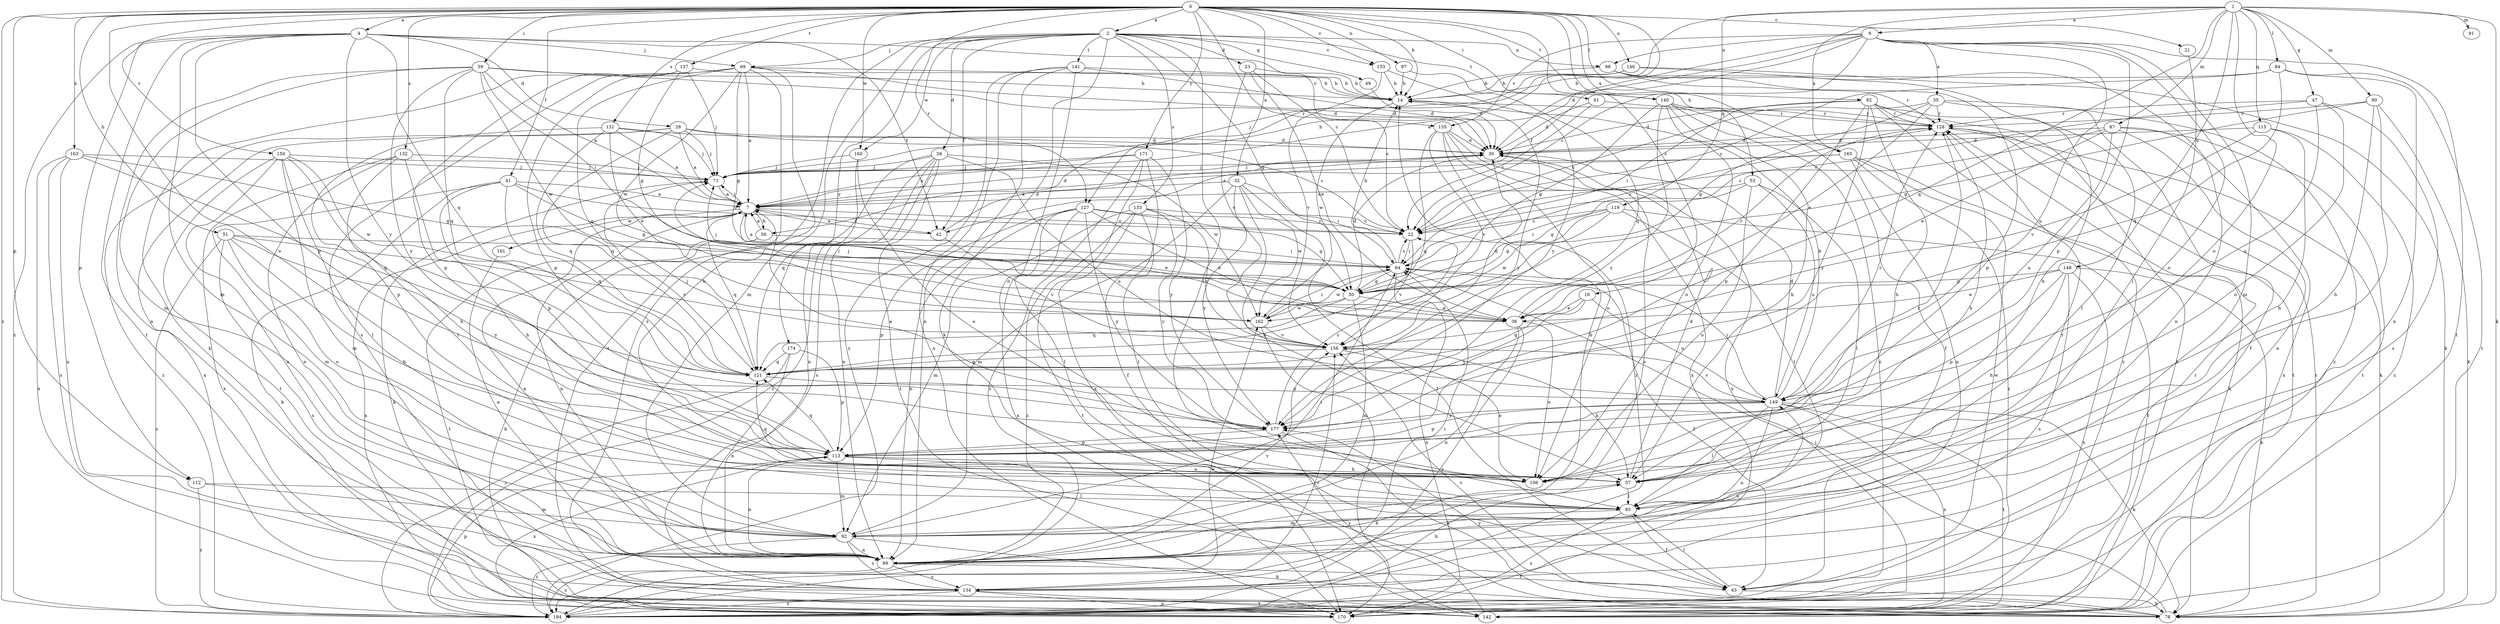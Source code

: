strict digraph  {
0;
1;
2;
4;
6;
7;
14;
16;
21;
22;
23;
26;
28;
30;
32;
35;
36;
41;
42;
43;
47;
49;
50;
51;
53;
56;
57;
59;
61;
64;
69;
71;
78;
82;
84;
85;
87;
90;
91;
92;
97;
98;
99;
106;
112;
113;
115;
119;
121;
127;
128;
131;
132;
133;
134;
137;
140;
141;
142;
146;
148;
149;
150;
153;
155;
156;
160;
161;
162;
163;
165;
170;
171;
174;
177;
184;
0 -> 2  [label=a];
0 -> 4  [label=a];
0 -> 14  [label=b];
0 -> 16  [label=c];
0 -> 21  [label=c];
0 -> 22  [label=c];
0 -> 32  [label=e];
0 -> 41  [label=f];
0 -> 51  [label=h];
0 -> 53  [label=h];
0 -> 56  [label=h];
0 -> 59  [label=i];
0 -> 61  [label=i];
0 -> 82  [label=l];
0 -> 97  [label=n];
0 -> 106  [label=o];
0 -> 112  [label=p];
0 -> 127  [label=r];
0 -> 131  [label=s];
0 -> 132  [label=s];
0 -> 137  [label=t];
0 -> 140  [label=t];
0 -> 146  [label=u];
0 -> 150  [label=v];
0 -> 153  [label=v];
0 -> 160  [label=w];
0 -> 163  [label=x];
0 -> 165  [label=x];
0 -> 171  [label=y];
0 -> 184  [label=z];
1 -> 6  [label=a];
1 -> 47  [label=g];
1 -> 78  [label=k];
1 -> 84  [label=l];
1 -> 87  [label=m];
1 -> 90  [label=m];
1 -> 91  [label=m];
1 -> 106  [label=o];
1 -> 115  [label=q];
1 -> 119  [label=q];
1 -> 121  [label=q];
1 -> 127  [label=r];
1 -> 148  [label=u];
1 -> 165  [label=x];
2 -> 23  [label=d];
2 -> 26  [label=d];
2 -> 42  [label=f];
2 -> 49  [label=g];
2 -> 50  [label=g];
2 -> 69  [label=j];
2 -> 78  [label=k];
2 -> 85  [label=l];
2 -> 92  [label=m];
2 -> 98  [label=n];
2 -> 133  [label=s];
2 -> 134  [label=s];
2 -> 140  [label=t];
2 -> 141  [label=t];
2 -> 153  [label=v];
2 -> 160  [label=w];
2 -> 174  [label=y];
4 -> 28  [label=d];
4 -> 42  [label=f];
4 -> 69  [label=j];
4 -> 92  [label=m];
4 -> 112  [label=p];
4 -> 113  [label=p];
4 -> 121  [label=q];
4 -> 142  [label=t];
4 -> 155  [label=v];
4 -> 177  [label=y];
4 -> 184  [label=z];
6 -> 7  [label=a];
6 -> 22  [label=c];
6 -> 30  [label=d];
6 -> 35  [label=e];
6 -> 42  [label=f];
6 -> 92  [label=m];
6 -> 98  [label=n];
6 -> 106  [label=o];
6 -> 113  [label=p];
6 -> 142  [label=t];
6 -> 149  [label=u];
6 -> 155  [label=v];
7 -> 22  [label=c];
7 -> 30  [label=d];
7 -> 36  [label=e];
7 -> 42  [label=f];
7 -> 56  [label=h];
7 -> 71  [label=j];
7 -> 99  [label=n];
7 -> 121  [label=q];
7 -> 161  [label=w];
7 -> 170  [label=x];
14 -> 128  [label=r];
14 -> 162  [label=w];
14 -> 177  [label=y];
16 -> 36  [label=e];
16 -> 121  [label=q];
16 -> 149  [label=u];
16 -> 177  [label=y];
21 -> 85  [label=l];
22 -> 64  [label=i];
22 -> 156  [label=v];
23 -> 14  [label=b];
23 -> 22  [label=c];
23 -> 36  [label=e];
23 -> 156  [label=v];
26 -> 71  [label=j];
26 -> 99  [label=n];
26 -> 121  [label=q];
26 -> 134  [label=s];
26 -> 142  [label=t];
26 -> 149  [label=u];
26 -> 162  [label=w];
26 -> 184  [label=z];
28 -> 7  [label=a];
28 -> 22  [label=c];
28 -> 30  [label=d];
28 -> 71  [label=j];
28 -> 121  [label=q];
28 -> 170  [label=x];
28 -> 184  [label=z];
30 -> 71  [label=j];
30 -> 170  [label=x];
32 -> 7  [label=a];
32 -> 43  [label=f];
32 -> 57  [label=h];
32 -> 64  [label=i];
32 -> 92  [label=m];
32 -> 162  [label=w];
32 -> 177  [label=y];
35 -> 22  [label=c];
35 -> 36  [label=e];
35 -> 43  [label=f];
35 -> 50  [label=g];
35 -> 128  [label=r];
35 -> 184  [label=z];
36 -> 71  [label=j];
36 -> 99  [label=n];
36 -> 106  [label=o];
36 -> 128  [label=r];
36 -> 184  [label=z];
41 -> 7  [label=a];
41 -> 22  [label=c];
41 -> 50  [label=g];
41 -> 57  [label=h];
41 -> 78  [label=k];
41 -> 92  [label=m];
41 -> 121  [label=q];
42 -> 7  [label=a];
42 -> 30  [label=d];
42 -> 156  [label=v];
43 -> 78  [label=k];
43 -> 85  [label=l];
47 -> 22  [label=c];
47 -> 106  [label=o];
47 -> 128  [label=r];
47 -> 134  [label=s];
47 -> 149  [label=u];
49 -> 30  [label=d];
50 -> 30  [label=d];
50 -> 36  [label=e];
50 -> 71  [label=j];
50 -> 92  [label=m];
50 -> 121  [label=q];
50 -> 162  [label=w];
51 -> 57  [label=h];
51 -> 64  [label=i];
51 -> 106  [label=o];
51 -> 134  [label=s];
51 -> 156  [label=v];
51 -> 177  [label=y];
51 -> 184  [label=z];
53 -> 7  [label=a];
53 -> 50  [label=g];
53 -> 85  [label=l];
53 -> 106  [label=o];
53 -> 149  [label=u];
56 -> 7  [label=a];
56 -> 64  [label=i];
56 -> 78  [label=k];
56 -> 142  [label=t];
57 -> 30  [label=d];
57 -> 85  [label=l];
59 -> 7  [label=a];
59 -> 14  [label=b];
59 -> 30  [label=d];
59 -> 64  [label=i];
59 -> 92  [label=m];
59 -> 99  [label=n];
59 -> 121  [label=q];
59 -> 162  [label=w];
59 -> 177  [label=y];
61 -> 22  [label=c];
61 -> 30  [label=d];
61 -> 128  [label=r];
64 -> 7  [label=a];
64 -> 14  [label=b];
64 -> 22  [label=c];
64 -> 43  [label=f];
64 -> 50  [label=g];
64 -> 128  [label=r];
64 -> 162  [label=w];
64 -> 170  [label=x];
69 -> 7  [label=a];
69 -> 14  [label=b];
69 -> 30  [label=d];
69 -> 50  [label=g];
69 -> 57  [label=h];
69 -> 113  [label=p];
69 -> 121  [label=q];
69 -> 134  [label=s];
69 -> 142  [label=t];
69 -> 162  [label=w];
71 -> 7  [label=a];
71 -> 78  [label=k];
78 -> 64  [label=i];
78 -> 128  [label=r];
78 -> 156  [label=v];
78 -> 177  [label=y];
82 -> 30  [label=d];
82 -> 57  [label=h];
82 -> 64  [label=i];
82 -> 85  [label=l];
82 -> 113  [label=p];
82 -> 128  [label=r];
82 -> 142  [label=t];
82 -> 177  [label=y];
82 -> 184  [label=z];
84 -> 14  [label=b];
84 -> 22  [label=c];
84 -> 99  [label=n];
84 -> 121  [label=q];
84 -> 142  [label=t];
85 -> 43  [label=f];
85 -> 92  [label=m];
85 -> 184  [label=z];
87 -> 22  [label=c];
87 -> 30  [label=d];
87 -> 36  [label=e];
87 -> 99  [label=n];
87 -> 142  [label=t];
87 -> 149  [label=u];
87 -> 170  [label=x];
90 -> 50  [label=g];
90 -> 57  [label=h];
90 -> 78  [label=k];
90 -> 85  [label=l];
90 -> 128  [label=r];
92 -> 64  [label=i];
92 -> 78  [label=k];
92 -> 99  [label=n];
92 -> 128  [label=r];
92 -> 134  [label=s];
92 -> 184  [label=z];
97 -> 14  [label=b];
97 -> 121  [label=q];
98 -> 14  [label=b];
98 -> 99  [label=n];
98 -> 113  [label=p];
98 -> 128  [label=r];
99 -> 7  [label=a];
99 -> 14  [label=b];
99 -> 43  [label=f];
99 -> 57  [label=h];
99 -> 134  [label=s];
99 -> 156  [label=v];
99 -> 184  [label=z];
106 -> 121  [label=q];
106 -> 128  [label=r];
112 -> 85  [label=l];
112 -> 92  [label=m];
112 -> 184  [label=z];
113 -> 57  [label=h];
113 -> 92  [label=m];
113 -> 99  [label=n];
113 -> 106  [label=o];
113 -> 121  [label=q];
113 -> 170  [label=x];
115 -> 30  [label=d];
115 -> 57  [label=h];
115 -> 156  [label=v];
115 -> 184  [label=z];
119 -> 22  [label=c];
119 -> 50  [label=g];
119 -> 64  [label=i];
119 -> 85  [label=l];
119 -> 142  [label=t];
119 -> 162  [label=w];
121 -> 71  [label=j];
121 -> 149  [label=u];
127 -> 22  [label=c];
127 -> 36  [label=e];
127 -> 50  [label=g];
127 -> 85  [label=l];
127 -> 99  [label=n];
127 -> 113  [label=p];
127 -> 170  [label=x];
127 -> 177  [label=y];
128 -> 30  [label=d];
128 -> 57  [label=h];
128 -> 78  [label=k];
128 -> 142  [label=t];
131 -> 7  [label=a];
131 -> 30  [label=d];
131 -> 36  [label=e];
131 -> 71  [label=j];
131 -> 113  [label=p];
131 -> 121  [label=q];
132 -> 71  [label=j];
132 -> 85  [label=l];
132 -> 99  [label=n];
132 -> 113  [label=p];
132 -> 170  [label=x];
133 -> 22  [label=c];
133 -> 85  [label=l];
133 -> 92  [label=m];
133 -> 142  [label=t];
133 -> 156  [label=v];
133 -> 177  [label=y];
133 -> 184  [label=z];
134 -> 57  [label=h];
134 -> 64  [label=i];
134 -> 142  [label=t];
134 -> 149  [label=u];
134 -> 170  [label=x];
134 -> 184  [label=z];
137 -> 14  [label=b];
137 -> 50  [label=g];
137 -> 71  [label=j];
137 -> 78  [label=k];
137 -> 113  [label=p];
140 -> 43  [label=f];
140 -> 50  [label=g];
140 -> 57  [label=h];
140 -> 106  [label=o];
140 -> 128  [label=r];
140 -> 177  [label=y];
140 -> 184  [label=z];
141 -> 14  [label=b];
141 -> 30  [label=d];
141 -> 99  [label=n];
141 -> 106  [label=o];
141 -> 170  [label=x];
141 -> 184  [label=z];
142 -> 177  [label=y];
146 -> 14  [label=b];
146 -> 57  [label=h];
146 -> 71  [label=j];
146 -> 78  [label=k];
148 -> 36  [label=e];
148 -> 50  [label=g];
148 -> 57  [label=h];
148 -> 78  [label=k];
148 -> 113  [label=p];
148 -> 134  [label=s];
148 -> 170  [label=x];
149 -> 14  [label=b];
149 -> 30  [label=d];
149 -> 64  [label=i];
149 -> 78  [label=k];
149 -> 85  [label=l];
149 -> 99  [label=n];
149 -> 113  [label=p];
149 -> 128  [label=r];
149 -> 142  [label=t];
149 -> 156  [label=v];
149 -> 170  [label=x];
149 -> 177  [label=y];
150 -> 57  [label=h];
150 -> 71  [label=j];
150 -> 85  [label=l];
150 -> 92  [label=m];
150 -> 99  [label=n];
150 -> 142  [label=t];
150 -> 162  [label=w];
153 -> 14  [label=b];
153 -> 156  [label=v];
153 -> 177  [label=y];
155 -> 30  [label=d];
155 -> 106  [label=o];
155 -> 121  [label=q];
155 -> 134  [label=s];
155 -> 156  [label=v];
155 -> 170  [label=x];
155 -> 184  [label=z];
156 -> 30  [label=d];
156 -> 57  [label=h];
156 -> 106  [label=o];
156 -> 121  [label=q];
160 -> 71  [label=j];
160 -> 99  [label=n];
160 -> 106  [label=o];
161 -> 99  [label=n];
162 -> 64  [label=i];
162 -> 156  [label=v];
162 -> 170  [label=x];
163 -> 50  [label=g];
163 -> 71  [label=j];
163 -> 99  [label=n];
163 -> 121  [label=q];
163 -> 134  [label=s];
163 -> 170  [label=x];
165 -> 7  [label=a];
165 -> 71  [label=j];
165 -> 78  [label=k];
165 -> 99  [label=n];
165 -> 184  [label=z];
165 -> 43  [label=w];
170 -> 128  [label=r];
171 -> 7  [label=a];
171 -> 43  [label=f];
171 -> 71  [label=j];
171 -> 170  [label=x];
171 -> 177  [label=y];
171 -> 184  [label=z];
174 -> 99  [label=n];
174 -> 113  [label=p];
174 -> 121  [label=q];
174 -> 184  [label=z];
177 -> 7  [label=a];
177 -> 22  [label=c];
177 -> 78  [label=k];
177 -> 113  [label=p];
184 -> 113  [label=p];
184 -> 156  [label=v];
184 -> 162  [label=w];
}
